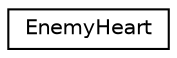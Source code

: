digraph "Иерархия классов. Графический вид."
{
  edge [fontname="Helvetica",fontsize="10",labelfontname="Helvetica",labelfontsize="10"];
  node [fontname="Helvetica",fontsize="10",shape=record];
  rankdir="LR";
  Node1 [label="EnemyHeart",height=0.2,width=0.4,color="black", fillcolor="white", style="filled",URL="$classEnemyHeart.html"];
}
